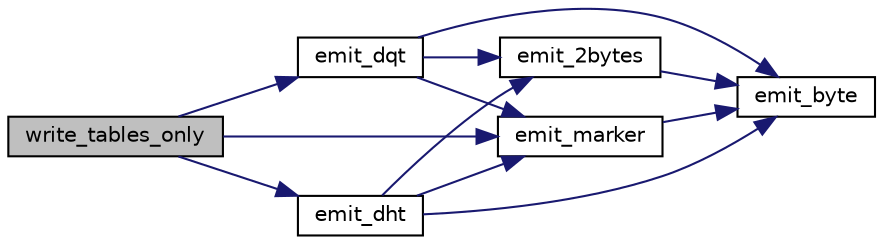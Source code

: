 digraph "write_tables_only"
{
 // LATEX_PDF_SIZE
  bgcolor="transparent";
  edge [fontname="Helvetica",fontsize="10",labelfontname="Helvetica",labelfontsize="10"];
  node [fontname="Helvetica",fontsize="10",shape=record];
  rankdir="LR";
  Node280 [label="write_tables_only",height=0.2,width=0.4,color="black", fillcolor="grey75", style="filled", fontcolor="black",tooltip=" "];
  Node280 -> Node281 [color="midnightblue",fontsize="10",style="solid"];
  Node281 [label="emit_marker",height=0.2,width=0.4,color="black",URL="$jcmarker_8c.html#ac0f824579de49431507514270155e053",tooltip=" "];
  Node281 -> Node282 [color="midnightblue",fontsize="10",style="solid"];
  Node282 [label="emit_byte",height=0.2,width=0.4,color="black",URL="$jcmarker_8c.html#a08eca462b2b57f23ee007a57a39dbded",tooltip=" "];
  Node280 -> Node283 [color="midnightblue",fontsize="10",style="solid"];
  Node283 [label="emit_dqt",height=0.2,width=0.4,color="black",URL="$jcmarker_8c.html#a6cc5e3a20e8bad4d24479574747cce64",tooltip=" "];
  Node283 -> Node281 [color="midnightblue",fontsize="10",style="solid"];
  Node283 -> Node284 [color="midnightblue",fontsize="10",style="solid"];
  Node284 [label="emit_2bytes",height=0.2,width=0.4,color="black",URL="$jcmarker_8c.html#ab1f72cd7a3d8f4b5679ddc051e44ad17",tooltip=" "];
  Node284 -> Node282 [color="midnightblue",fontsize="10",style="solid"];
  Node283 -> Node282 [color="midnightblue",fontsize="10",style="solid"];
  Node280 -> Node285 [color="midnightblue",fontsize="10",style="solid"];
  Node285 [label="emit_dht",height=0.2,width=0.4,color="black",URL="$jcmarker_8c.html#a839c33d6c5d9883577d83ce4cfcf88a6",tooltip=" "];
  Node285 -> Node281 [color="midnightblue",fontsize="10",style="solid"];
  Node285 -> Node284 [color="midnightblue",fontsize="10",style="solid"];
  Node285 -> Node282 [color="midnightblue",fontsize="10",style="solid"];
}
